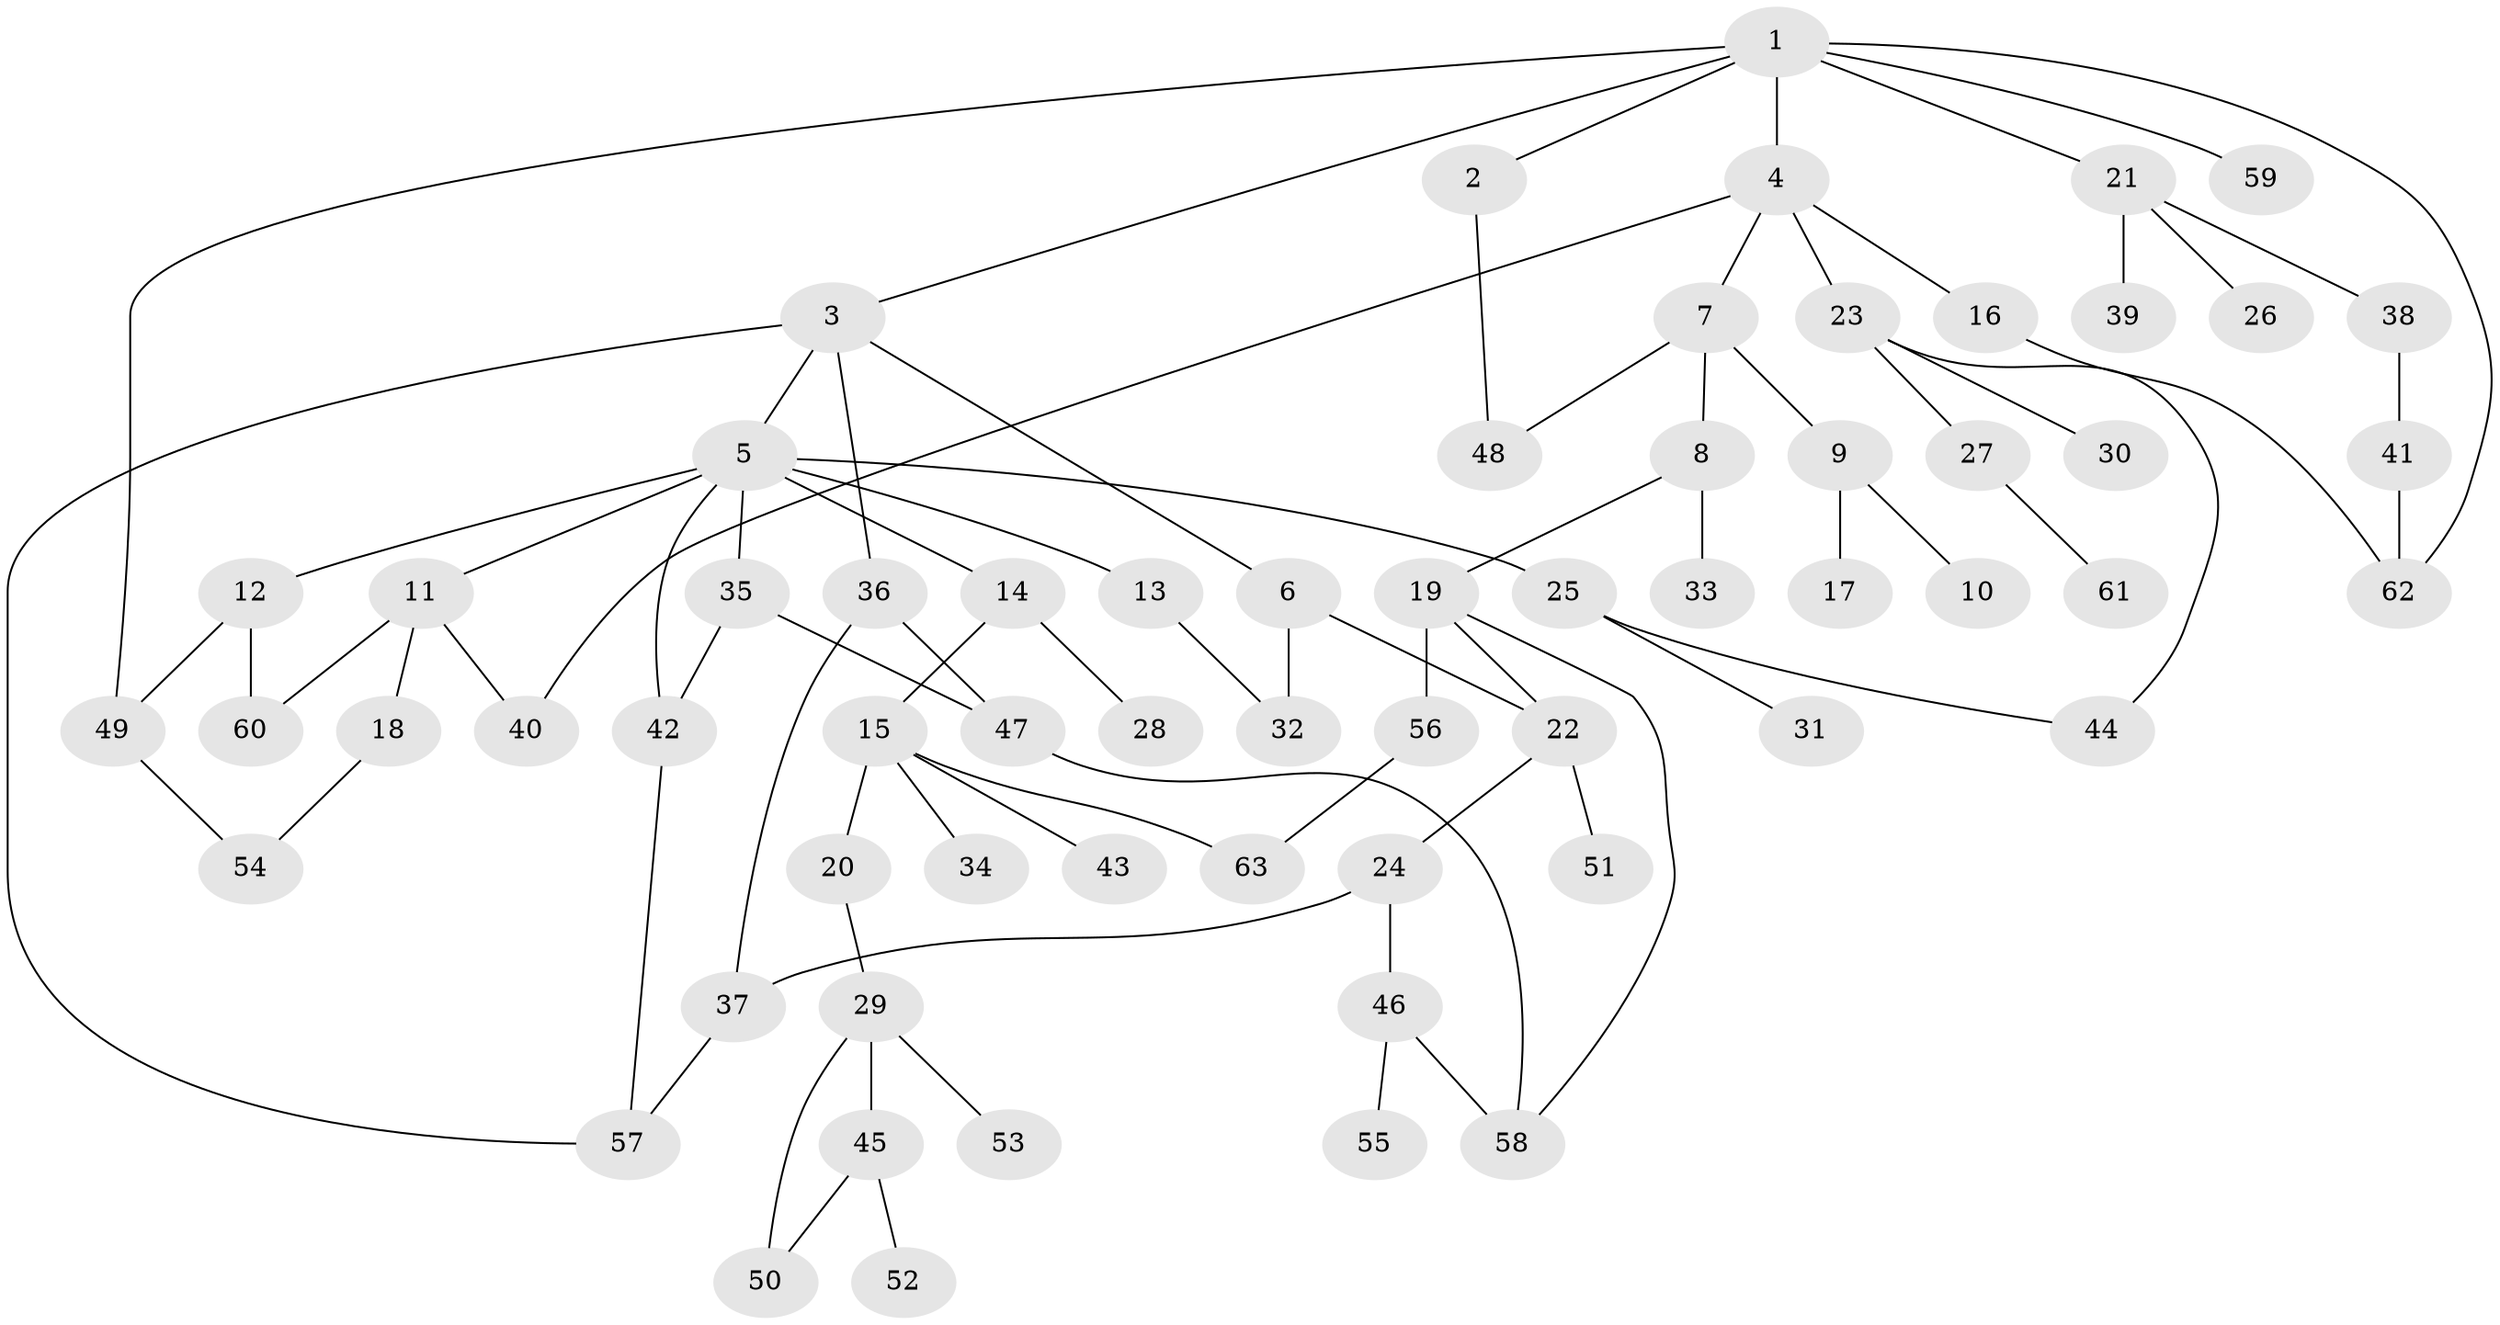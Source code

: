 // coarse degree distribution, {6: 0.075, 2: 0.25, 7: 0.025, 9: 0.025, 3: 0.225, 5: 0.05, 1: 0.275, 4: 0.075}
// Generated by graph-tools (version 1.1) at 2025/41/03/06/25 10:41:29]
// undirected, 63 vertices, 81 edges
graph export_dot {
graph [start="1"]
  node [color=gray90,style=filled];
  1;
  2;
  3;
  4;
  5;
  6;
  7;
  8;
  9;
  10;
  11;
  12;
  13;
  14;
  15;
  16;
  17;
  18;
  19;
  20;
  21;
  22;
  23;
  24;
  25;
  26;
  27;
  28;
  29;
  30;
  31;
  32;
  33;
  34;
  35;
  36;
  37;
  38;
  39;
  40;
  41;
  42;
  43;
  44;
  45;
  46;
  47;
  48;
  49;
  50;
  51;
  52;
  53;
  54;
  55;
  56;
  57;
  58;
  59;
  60;
  61;
  62;
  63;
  1 -- 2;
  1 -- 3;
  1 -- 4;
  1 -- 21;
  1 -- 59;
  1 -- 62;
  1 -- 49;
  2 -- 48;
  3 -- 5;
  3 -- 6;
  3 -- 36;
  3 -- 57;
  4 -- 7;
  4 -- 16;
  4 -- 23;
  4 -- 40;
  5 -- 11;
  5 -- 12;
  5 -- 13;
  5 -- 14;
  5 -- 25;
  5 -- 35;
  5 -- 42;
  6 -- 22;
  6 -- 32;
  7 -- 8;
  7 -- 9;
  7 -- 48;
  8 -- 19;
  8 -- 33;
  9 -- 10;
  9 -- 17;
  11 -- 18;
  11 -- 40;
  11 -- 60;
  12 -- 49;
  12 -- 60;
  13 -- 32;
  14 -- 15;
  14 -- 28;
  15 -- 20;
  15 -- 34;
  15 -- 43;
  15 -- 63;
  16 -- 62;
  18 -- 54;
  19 -- 56;
  19 -- 58;
  19 -- 22;
  20 -- 29;
  21 -- 26;
  21 -- 38;
  21 -- 39;
  22 -- 24;
  22 -- 51;
  23 -- 27;
  23 -- 30;
  23 -- 44;
  24 -- 37;
  24 -- 46;
  25 -- 31;
  25 -- 44;
  27 -- 61;
  29 -- 45;
  29 -- 53;
  29 -- 50;
  35 -- 42;
  35 -- 47;
  36 -- 37;
  36 -- 47;
  37 -- 57;
  38 -- 41;
  41 -- 62;
  42 -- 57;
  45 -- 50;
  45 -- 52;
  46 -- 55;
  46 -- 58;
  47 -- 58;
  49 -- 54;
  56 -- 63;
}
